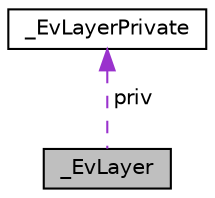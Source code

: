 digraph "_EvLayer"
{
  edge [fontname="Helvetica",fontsize="10",labelfontname="Helvetica",labelfontsize="10"];
  node [fontname="Helvetica",fontsize="10",shape=record];
  Node1 [label="_EvLayer",height=0.2,width=0.4,color="black", fillcolor="grey75", style="filled" fontcolor="black"];
  Node2 -> Node1 [dir="back",color="darkorchid3",fontsize="10",style="dashed",label=" priv" ,fontname="Helvetica"];
  Node2 [label="_EvLayerPrivate",height=0.2,width=0.4,color="black", fillcolor="white", style="filled",URL="$d3/d9b/struct__EvLayerPrivate.html"];
}

